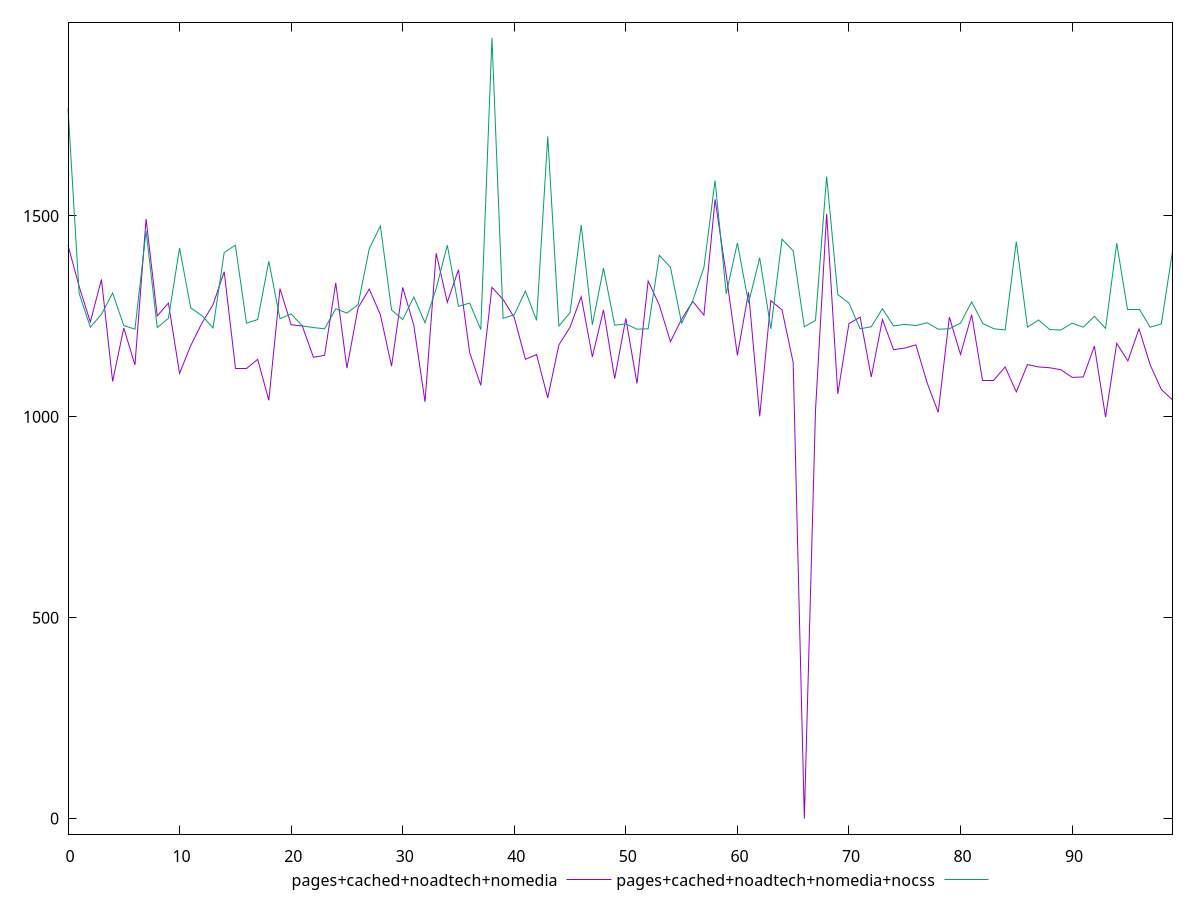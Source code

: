 reset

$pagesCachedNoadtechNomedia <<EOF
0 1427
1 1324
2 1236
3 1342
4 1088
5 1221
6 1129
7 1492
8 1251
9 1283
10 1108
11 1177
12 1233
13 1279
14 1361
15 1121
16 1121
17 1143
18 1041
19 1319
20 1229
21 1226
22 1148
23 1153
24 1333
25 1121
26 1271
27 1318
28 1254
29 1126
30 1322
31 1227
32 1037
33 1407
34 1285
35 1366
36 1160
37 1078
38 1322
39 1292
40 1247
41 1143
42 1155
43 1047
44 1179
45 1223
46 1299
47 1149
48 1266
49 1095
50 1245
51 1083
52 1338
53 1278
54 1187
55 1243
56 1287
57 1253
58 1541
59 1353
60 1153
61 1310
62 1001
63 1289
64 1266
65 1135
66 0
67 1015
68 1505
69 1057
70 1232
71 1248
72 1099
73 1242
74 1167
75 1171
76 1179
77 1085
78 1011
79 1248
80 1155
81 1254
82 1091
83 1091
84 1124
85 1062
86 1130
87 1124
88 1122
89 1117
90 1098
91 1099
92 1176
93 999
94 1183
95 1139
96 1219
97 1129
98 1068
99 1042
EOF

$pagesCachedNoadtechNomediaNocss <<EOF
0 1767
1 1307
2 1223
3 1255
4 1308
5 1227
6 1218
7 1462
8 1222
9 1245
10 1420
11 1271
12 1252
13 1221
14 1409
15 1427
16 1233
17 1242
18 1387
19 1244
20 1256
21 1226
22 1222
23 1219
24 1269
25 1258
26 1279
27 1418
28 1475
29 1266
30 1242
31 1298
32 1234
33 1319
34 1427
35 1275
36 1283
37 1217
38 1943
39 1245
40 1254
41 1313
42 1240
43 1698
44 1226
45 1259
46 1477
47 1229
48 1370
49 1228
50 1231
51 1218
52 1219
53 1402
54 1372
55 1233
56 1289
57 1372
58 1588
59 1306
60 1433
61 1283
62 1396
63 1219
64 1442
65 1413
66 1224
67 1240
68 1598
69 1304
70 1283
71 1219
72 1224
73 1269
74 1226
75 1230
76 1227
77 1234
78 1218
79 1219
80 1233
81 1286
82 1232
83 1219
84 1216
85 1436
86 1223
87 1241
88 1217
89 1216
90 1233
91 1223
92 1250
93 1220
94 1432
95 1268
96 1268
97 1223
98 1231
99 1412
EOF

set key outside below
set xrange [0:99]
set yrange [-38.86:1981.86]
set trange [-38.86:1981.86]
set terminal svg size 640, 520 enhanced background rgb 'white'
set output "report_00013_2021-02-09T12-04-24.940Z/uses-rel-preload/comparison/line/3_vs_4.svg"

plot $pagesCachedNoadtechNomedia title "pages+cached+noadtech+nomedia" with line, \
     $pagesCachedNoadtechNomediaNocss title "pages+cached+noadtech+nomedia+nocss" with line

reset
